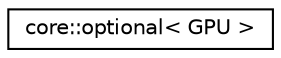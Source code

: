 digraph "Graphical Class Hierarchy"
{
  edge [fontname="Helvetica",fontsize="10",labelfontname="Helvetica",labelfontsize="10"];
  node [fontname="Helvetica",fontsize="10",shape=record];
  rankdir="LR";
  Node0 [label="core::optional\< GPU \>",height=0.2,width=0.4,color="black", fillcolor="white", style="filled",URL="$classcore_1_1optional.html"];
}
